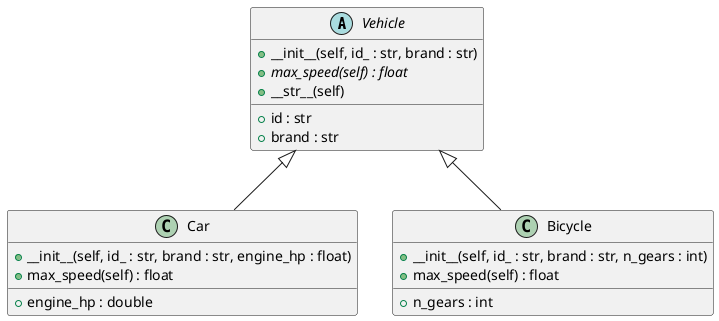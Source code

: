 @startuml
abstract class Vehicle {
	+ __init__(self, id_ : str, brand : str)
	+ {abstract} max_speed(self) : float
	+ __str__(self)
	__
	+ id : str
	+ brand : str
}

class Car {
	+ __init__(self, id_ : str, brand : str, engine_hp : float)
	+ max_speed(self) : float
	__
	+ engine_hp : double
}
Vehicle <|-- Car

class Bicycle {
	+ __init__(self, id_ : str, brand : str, n_gears : int)
	+ max_speed(self) : float
	__
	+ n_gears : int
}
Vehicle <|-- Bicycle
@enduml